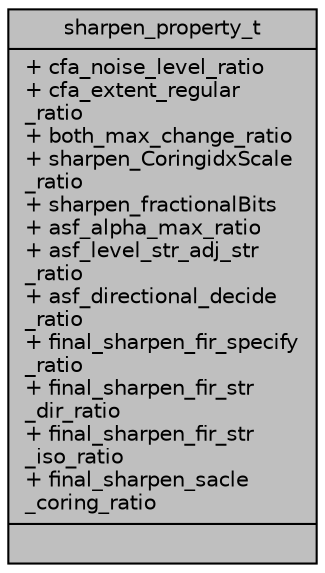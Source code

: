 digraph "sharpen_property_t"
{
 // INTERACTIVE_SVG=YES
 // LATEX_PDF_SIZE
  bgcolor="transparent";
  edge [fontname="Helvetica",fontsize="10",labelfontname="Helvetica",labelfontsize="10"];
  node [fontname="Helvetica",fontsize="10",shape=record];
  Node1 [label="{sharpen_property_t\n|+ cfa_noise_level_ratio\l+ cfa_extent_regular\l_ratio\l+ both_max_change_ratio\l+ sharpen_CoringidxScale\l_ratio\l+ sharpen_fractionalBits\l+ asf_alpha_max_ratio\l+ asf_level_str_adj_str\l_ratio\l+ asf_directional_decide\l_ratio\l+ final_sharpen_fir_specify\l_ratio\l+ final_sharpen_fir_str\l_dir_ratio\l+ final_sharpen_fir_str\l_iso_ratio\l+ final_sharpen_sacle\l_coring_ratio\l|}",height=0.2,width=0.4,color="black", fillcolor="grey75", style="filled", fontcolor="black",tooltip="Description of sharpeness property configuration."];
}

